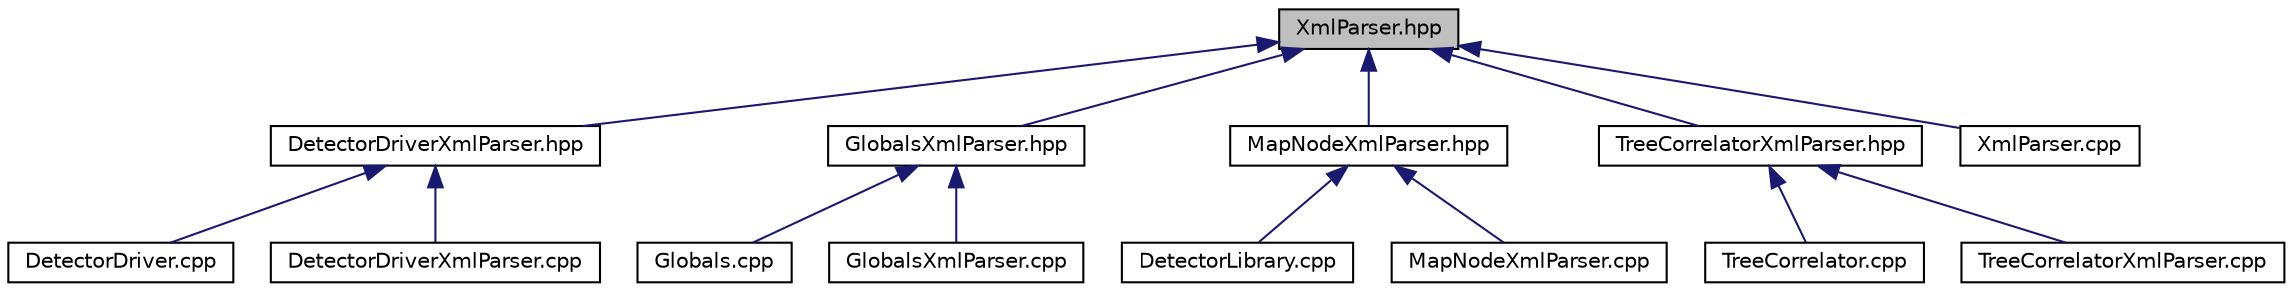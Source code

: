 digraph "XmlParser.hpp"
{
  edge [fontname="Helvetica",fontsize="10",labelfontname="Helvetica",labelfontsize="10"];
  node [fontname="Helvetica",fontsize="10",shape=record];
  Node1 [label="XmlParser.hpp",height=0.2,width=0.4,color="black", fillcolor="grey75", style="filled", fontcolor="black"];
  Node1 -> Node2 [dir="back",color="midnightblue",fontsize="10",style="solid",fontname="Helvetica"];
  Node2 [label="DetectorDriverXmlParser.hpp",height=0.2,width=0.4,color="black", fillcolor="white", style="filled",URL="$d8/d1d/_detector_driver_xml_parser_8hpp.html",tooltip="Class to parse the DetectorDriver node. "];
  Node2 -> Node3 [dir="back",color="midnightblue",fontsize="10",style="solid",fontname="Helvetica"];
  Node3 [label="DetectorDriver.cpp",height=0.2,width=0.4,color="black", fillcolor="white", style="filled",URL="$d4/df5/_detector_driver_8cpp.html",tooltip="Main driver for event processing. "];
  Node2 -> Node4 [dir="back",color="midnightblue",fontsize="10",style="solid",fontname="Helvetica"];
  Node4 [label="DetectorDriverXmlParser.cpp",height=0.2,width=0.4,color="black", fillcolor="white", style="filled",URL="$dc/d67/_detector_driver_xml_parser_8cpp.html",tooltip="Class to parse the DetectorDriver node. "];
  Node1 -> Node5 [dir="back",color="midnightblue",fontsize="10",style="solid",fontname="Helvetica"];
  Node5 [label="GlobalsXmlParser.hpp",height=0.2,width=0.4,color="black", fillcolor="white", style="filled",URL="$dc/d1a/_globals_xml_parser_8hpp.html",tooltip="Class to parse nodes needed for the Global&#39;s class from utkscan&#39;s configuration file. "];
  Node5 -> Node6 [dir="back",color="midnightblue",fontsize="10",style="solid",fontname="Helvetica"];
  Node6 [label="Globals.cpp",height=0.2,width=0.4,color="black", fillcolor="white", style="filled",URL="$d2/d5d/_globals_8cpp.html",tooltip="constant parameters used in pixie16 analysis "];
  Node5 -> Node7 [dir="back",color="midnightblue",fontsize="10",style="solid",fontname="Helvetica"];
  Node7 [label="GlobalsXmlParser.cpp",height=0.2,width=0.4,color="black", fillcolor="white", style="filled",URL="$db/dc6/_globals_xml_parser_8cpp.html",tooltip="Class to parse nodes needed for the Global&#39;s class from utkscan&#39;s configuration file. "];
  Node1 -> Node8 [dir="back",color="midnightblue",fontsize="10",style="solid",fontname="Helvetica"];
  Node8 [label="MapNodeXmlParser.hpp",height=0.2,width=0.4,color="black", fillcolor="white", style="filled",URL="$d8/d9e/_map_node_xml_parser_8hpp.html",tooltip="Class to parse the Map node. "];
  Node8 -> Node9 [dir="back",color="midnightblue",fontsize="10",style="solid",fontname="Helvetica"];
  Node9 [label="DetectorLibrary.cpp",height=0.2,width=0.4,color="black", fillcolor="white", style="filled",URL="$d5/d98/_detector_library_8cpp.html",tooltip="Some useful function for managing the list of channel channelConfigurations. "];
  Node8 -> Node10 [dir="back",color="midnightblue",fontsize="10",style="solid",fontname="Helvetica"];
  Node10 [label="MapNodeXmlParser.cpp",height=0.2,width=0.4,color="black", fillcolor="white", style="filled",URL="$d2/d62/_map_node_xml_parser_8cpp.html",tooltip="Class to parse the Map node in the utkscan configuration file. "];
  Node1 -> Node11 [dir="back",color="midnightblue",fontsize="10",style="solid",fontname="Helvetica"];
  Node11 [label="TreeCorrelatorXmlParser.hpp",height=0.2,width=0.4,color="black", fillcolor="white", style="filled",URL="$d2/dfd/_tree_correlator_xml_parser_8hpp.html",tooltip="Class that handles parsing the TreeCorrelator node. "];
  Node11 -> Node12 [dir="back",color="midnightblue",fontsize="10",style="solid",fontname="Helvetica"];
  Node12 [label="TreeCorrelator.cpp",height=0.2,width=0.4,color="black", fillcolor="white", style="filled",URL="$d3/d8d/_tree_correlator_8cpp.html",tooltip="A class to handle complex correlations between various processors. "];
  Node11 -> Node13 [dir="back",color="midnightblue",fontsize="10",style="solid",fontname="Helvetica"];
  Node13 [label="TreeCorrelatorXmlParser.cpp",height=0.2,width=0.4,color="black", fillcolor="white", style="filled",URL="$d5/dd1/_tree_correlator_xml_parser_8cpp.html",tooltip="Class that handles parsing the TreeCorrelator node. "];
  Node1 -> Node14 [dir="back",color="midnightblue",fontsize="10",style="solid",fontname="Helvetica"];
  Node14 [label="XmlParser.cpp",height=0.2,width=0.4,color="black", fillcolor="white", style="filled",URL="$d4/d6b/_xml_parser_8cpp.html",tooltip="An abstracted class that provides basic functionality of parsing an XML node. "];
}
